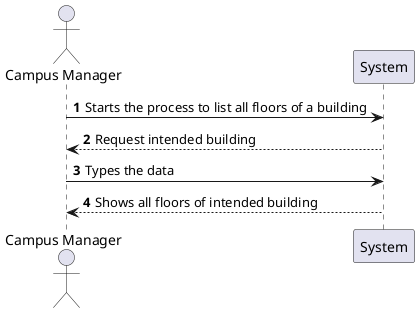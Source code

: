 @startuml

autonumber
actor "Campus Manager" as CM

CM -> System: Starts the process to list all floors of a building
System --> CM: Request intended building
CM -> System: Types the data
CM <-- System: Shows all floors of intended building


@enduml

